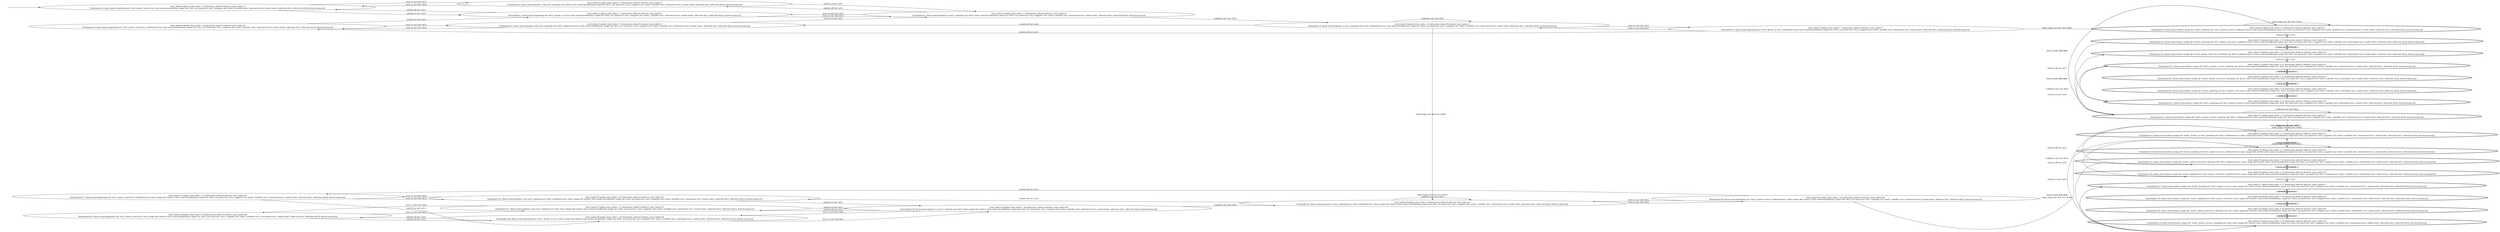 digraph {
rankdir="LR"
s0[label="state_index=0 global_state_index = 0 abstraction_index=0 abstract_state_index=0
State(index=0, fluent atoms=[(pointing sat1 dir1), (power_avail sat1)], static atoms=[(calibration_target ins1 dir2), (on_board ins1 sat1), (supports ins1 mod1), (satellite sat1), (instrument ins1), (mode mod1), (direction dir1), (direction dir2)], derived atoms=[])
"]
s1[label="state_index=1 global_state_index = 1 abstraction_index=0 abstract_state_index=1
State(index=1, fluent atoms=[(pointing sat1 dir1), (power_on ins1)], static atoms=[(calibration_target ins1 dir2), (on_board ins1 sat1), (supports ins1 mod1), (satellite sat1), (instrument ins1), (mode mod1), (direction dir1), (direction dir2)], derived atoms=[])
"]
s2[label="state_index=2 global_state_index = 2 abstraction_index=0 abstract_state_index=2
State(index=2, fluent atoms=[(power_avail sat1), (pointing sat1 dir2)], static atoms=[(calibration_target ins1 dir2), (on_board ins1 sat1), (supports ins1 mod1), (satellite sat1), (instrument ins1), (mode mod1), (direction dir1), (direction dir2)], derived atoms=[])
"]
s3[label="state_index=3 global_state_index = 3 abstraction_index=0 abstract_state_index=3
State(index=3, fluent atoms=[(power_on ins1), (pointing sat1 dir2)], static atoms=[(calibration_target ins1 dir2), (on_board ins1 sat1), (supports ins1 mod1), (satellite sat1), (instrument ins1), (mode mod1), (direction dir1), (direction dir2)], derived atoms=[])
"]
s4[label="state_index=4 global_state_index = 4 abstraction_index=0 abstract_state_index=4
State(index=4, fluent atoms=[(power_on ins1), (pointing sat1 dir2), (calibrated ins1)], static atoms=[(calibration_target ins1 dir2), (on_board ins1 sat1), (supports ins1 mod1), (satellite sat1), (instrument ins1), (mode mod1), (direction dir1), (direction dir2)], derived atoms=[])
"]
s5[label="state_index=5 global_state_index = 5 abstraction_index=0 abstract_state_index=5
State(index=5, fluent atoms=[(power_avail sat1), (pointing sat1 dir2), (calibrated ins1)], static atoms=[(calibration_target ins1 dir2), (on_board ins1 sat1), (supports ins1 mod1), (satellite sat1), (instrument ins1), (mode mod1), (direction dir1), (direction dir2)], derived atoms=[])
"]
s6[label="state_index=6 global_state_index = 6 abstraction_index=0 abstract_state_index=6
State(index=6, fluent atoms=[(power_on ins1), (pointing sat1 dir2), (calibrated ins1), (have_image dir2 mod1)], static atoms=[(calibration_target ins1 dir2), (on_board ins1 sat1), (supports ins1 mod1), (satellite sat1), (instrument ins1), (mode mod1), (direction dir1), (direction dir2)], derived atoms=[])
"]
s7[label="state_index=7 global_state_index = 7 abstraction_index=0 abstract_state_index=7
State(index=7, fluent atoms=[(pointing sat1 dir1), (power_on ins1), (calibrated ins1)], static atoms=[(calibration_target ins1 dir2), (on_board ins1 sat1), (supports ins1 mod1), (satellite sat1), (instrument ins1), (mode mod1), (direction dir1), (direction dir2)], derived atoms=[])
"]
s8[label="state_index=8 global_state_index = 8 abstraction_index=0 abstract_state_index=8
State(index=8, fluent atoms=[(pointing sat1 dir1), (power_avail sat1), (calibrated ins1)], static atoms=[(calibration_target ins1 dir2), (on_board ins1 sat1), (supports ins1 mod1), (satellite sat1), (instrument ins1), (mode mod1), (direction dir1), (direction dir2)], derived atoms=[])
"]
s9[peripheries=2,label="state_index=9 global_state_index = 9 abstraction_index=0 abstract_state_index=9
State(index=9, fluent atoms=[(have_image dir1 mod1), (pointing sat1 dir1), (power_on ins1), (calibrated ins1)], static atoms=[(calibration_target ins1 dir2), (on_board ins1 sat1), (supports ins1 mod1), (satellite sat1), (instrument ins1), (mode mod1), (direction dir1), (direction dir2)], derived atoms=[])
"]
s10[peripheries=2,label="state_index=10 global_state_index = 10 abstraction_index=0 abstract_state_index=10
State(index=10, fluent atoms=[(have_image dir1 mod1), (pointing sat1 dir1), (power_avail sat1), (calibrated ins1)], static atoms=[(calibration_target ins1 dir2), (on_board ins1 sat1), (supports ins1 mod1), (satellite sat1), (instrument ins1), (mode mod1), (direction dir1), (direction dir2)], derived atoms=[])
"]
s11[peripheries=2,label="state_index=11 global_state_index = 11 abstraction_index=0 abstract_state_index=11
State(index=11, fluent atoms=[(have_image dir1 mod1), (power_on ins1), (pointing sat1 dir2), (calibrated ins1)], static atoms=[(calibration_target ins1 dir2), (on_board ins1 sat1), (supports ins1 mod1), (satellite sat1), (instrument ins1), (mode mod1), (direction dir1), (direction dir2)], derived atoms=[])
"]
s12[peripheries=2,label="state_index=12 global_state_index = 12 abstraction_index=0 abstract_state_index=12
State(index=12, fluent atoms=[(have_image dir1 mod1), (power_avail sat1), (pointing sat1 dir2), (calibrated ins1)], static atoms=[(calibration_target ins1 dir2), (on_board ins1 sat1), (supports ins1 mod1), (satellite sat1), (instrument ins1), (mode mod1), (direction dir1), (direction dir2)], derived atoms=[])
"]
s13[peripheries=2,label="state_index=13 global_state_index = 13 abstraction_index=0 abstract_state_index=13
State(index=13, fluent atoms=[(have_image dir1 mod1), (power_on ins1), (pointing sat1 dir2), (calibrated ins1), (have_image dir2 mod1)], static atoms=[(calibration_target ins1 dir2), (on_board ins1 sat1), (supports ins1 mod1), (satellite sat1), (instrument ins1), (mode mod1), (direction dir1), (direction dir2)], derived atoms=[])
"]
s14[peripheries=2,label="state_index=14 global_state_index = 14 abstraction_index=0 abstract_state_index=14
State(index=14, fluent atoms=[(have_image dir1 mod1), (power_avail sat1), (pointing sat1 dir2), (calibrated ins1), (have_image dir2 mod1)], static atoms=[(calibration_target ins1 dir2), (on_board ins1 sat1), (supports ins1 mod1), (satellite sat1), (instrument ins1), (mode mod1), (direction dir1), (direction dir2)], derived atoms=[])
"]
s15[peripheries=2,label="state_index=15 global_state_index = 15 abstraction_index=0 abstract_state_index=15
State(index=15, fluent atoms=[(have_image dir1 mod1), (pointing sat1 dir1), (power_on ins1), (calibrated ins1), (have_image dir2 mod1)], static atoms=[(calibration_target ins1 dir2), (on_board ins1 sat1), (supports ins1 mod1), (satellite sat1), (instrument ins1), (mode mod1), (direction dir1), (direction dir2)], derived atoms=[])
"]
s16[peripheries=2,label="state_index=16 global_state_index = 16 abstraction_index=0 abstract_state_index=16
State(index=16, fluent atoms=[(have_image dir1 mod1), (pointing sat1 dir1), (power_avail sat1), (calibrated ins1), (have_image dir2 mod1)], static atoms=[(calibration_target ins1 dir2), (on_board ins1 sat1), (supports ins1 mod1), (satellite sat1), (instrument ins1), (mode mod1), (direction dir1), (direction dir2)], derived atoms=[])
"]
s17[peripheries=2,label="state_index=17 global_state_index = 17 abstraction_index=0 abstract_state_index=17
State(index=17, fluent atoms=[(have_image dir1 mod1), (pointing sat1 dir1), (power_on ins1), (have_image dir2 mod1)], static atoms=[(calibration_target ins1 dir2), (on_board ins1 sat1), (supports ins1 mod1), (satellite sat1), (instrument ins1), (mode mod1), (direction dir1), (direction dir2)], derived atoms=[])
"]
s18[peripheries=2,label="state_index=18 global_state_index = 18 abstraction_index=0 abstract_state_index=18
State(index=18, fluent atoms=[(have_image dir1 mod1), (pointing sat1 dir1), (power_avail sat1), (have_image dir2 mod1)], static atoms=[(calibration_target ins1 dir2), (on_board ins1 sat1), (supports ins1 mod1), (satellite sat1), (instrument ins1), (mode mod1), (direction dir1), (direction dir2)], derived atoms=[])
"]
s19[peripheries=2,label="state_index=19 global_state_index = 19 abstraction_index=0 abstract_state_index=19
State(index=19, fluent atoms=[(have_image dir1 mod1), (power_on ins1), (pointing sat1 dir2), (have_image dir2 mod1)], static atoms=[(calibration_target ins1 dir2), (on_board ins1 sat1), (supports ins1 mod1), (satellite sat1), (instrument ins1), (mode mod1), (direction dir1), (direction dir2)], derived atoms=[])
"]
s20[peripheries=2,label="state_index=20 global_state_index = 20 abstraction_index=0 abstract_state_index=20
State(index=20, fluent atoms=[(have_image dir1 mod1), (power_avail sat1), (pointing sat1 dir2), (have_image dir2 mod1)], static atoms=[(calibration_target ins1 dir2), (on_board ins1 sat1), (supports ins1 mod1), (satellite sat1), (instrument ins1), (mode mod1), (direction dir1), (direction dir2)], derived atoms=[])
"]
s21[peripheries=2,label="state_index=21 global_state_index = 21 abstraction_index=0 abstract_state_index=21
State(index=21, fluent atoms=[(have_image dir1 mod1), (power_on ins1), (pointing sat1 dir2)], static atoms=[(calibration_target ins1 dir2), (on_board ins1 sat1), (supports ins1 mod1), (satellite sat1), (instrument ins1), (mode mod1), (direction dir1), (direction dir2)], derived atoms=[])
"]
s22[peripheries=2,label="state_index=22 global_state_index = 22 abstraction_index=0 abstract_state_index=22
State(index=22, fluent atoms=[(have_image dir1 mod1), (power_avail sat1), (pointing sat1 dir2)], static atoms=[(calibration_target ins1 dir2), (on_board ins1 sat1), (supports ins1 mod1), (satellite sat1), (instrument ins1), (mode mod1), (direction dir1), (direction dir2)], derived atoms=[])
"]
s23[peripheries=2,label="state_index=23 global_state_index = 23 abstraction_index=0 abstract_state_index=23
State(index=23, fluent atoms=[(have_image dir1 mod1), (pointing sat1 dir1), (power_on ins1)], static atoms=[(calibration_target ins1 dir2), (on_board ins1 sat1), (supports ins1 mod1), (satellite sat1), (instrument ins1), (mode mod1), (direction dir1), (direction dir2)], derived atoms=[])
"]
s24[peripheries=2,label="state_index=24 global_state_index = 24 abstraction_index=0 abstract_state_index=24
State(index=24, fluent atoms=[(have_image dir1 mod1), (pointing sat1 dir1), (power_avail sat1)], static atoms=[(calibration_target ins1 dir2), (on_board ins1 sat1), (supports ins1 mod1), (satellite sat1), (instrument ins1), (mode mod1), (direction dir1), (direction dir2)], derived atoms=[])
"]
s25[label="state_index=25 global_state_index = 25 abstraction_index=0 abstract_state_index=25
State(index=25, fluent atoms=[(power_avail sat1), (pointing sat1 dir2), (calibrated ins1), (have_image dir2 mod1)], static atoms=[(calibration_target ins1 dir2), (on_board ins1 sat1), (supports ins1 mod1), (satellite sat1), (instrument ins1), (mode mod1), (direction dir1), (direction dir2)], derived atoms=[])
"]
s26[label="state_index=26 global_state_index = 26 abstraction_index=0 abstract_state_index=26
State(index=26, fluent atoms=[(pointing sat1 dir1), (power_on ins1), (calibrated ins1), (have_image dir2 mod1)], static atoms=[(calibration_target ins1 dir2), (on_board ins1 sat1), (supports ins1 mod1), (satellite sat1), (instrument ins1), (mode mod1), (direction dir1), (direction dir2)], derived atoms=[])
"]
s27[label="state_index=27 global_state_index = 27 abstraction_index=0 abstract_state_index=27
State(index=27, fluent atoms=[(pointing sat1 dir1), (power_avail sat1), (calibrated ins1), (have_image dir2 mod1)], static atoms=[(calibration_target ins1 dir2), (on_board ins1 sat1), (supports ins1 mod1), (satellite sat1), (instrument ins1), (mode mod1), (direction dir1), (direction dir2)], derived atoms=[])
"]
s28[label="state_index=28 global_state_index = 28 abstraction_index=0 abstract_state_index=28
State(index=28, fluent atoms=[(pointing sat1 dir1), (power_on ins1), (have_image dir2 mod1)], static atoms=[(calibration_target ins1 dir2), (on_board ins1 sat1), (supports ins1 mod1), (satellite sat1), (instrument ins1), (mode mod1), (direction dir1), (direction dir2)], derived atoms=[])
"]
s29[label="state_index=29 global_state_index = 29 abstraction_index=0 abstract_state_index=29
State(index=29, fluent atoms=[(pointing sat1 dir1), (power_avail sat1), (have_image dir2 mod1)], static atoms=[(calibration_target ins1 dir2), (on_board ins1 sat1), (supports ins1 mod1), (satellite sat1), (instrument ins1), (mode mod1), (direction dir1), (direction dir2)], derived atoms=[])
"]
s30[label="state_index=30 global_state_index = 30 abstraction_index=0 abstract_state_index=30
State(index=30, fluent atoms=[(power_on ins1), (pointing sat1 dir2), (have_image dir2 mod1)], static atoms=[(calibration_target ins1 dir2), (on_board ins1 sat1), (supports ins1 mod1), (satellite sat1), (instrument ins1), (mode mod1), (direction dir1), (direction dir2)], derived atoms=[])
"]
s31[label="state_index=31 global_state_index = 31 abstraction_index=0 abstract_state_index=31
State(index=31, fluent atoms=[(power_avail sat1), (pointing sat1 dir2), (have_image dir2 mod1)], static atoms=[(calibration_target ins1 dir2), (on_board ins1 sat1), (supports ins1 mod1), (satellite sat1), (instrument ins1), (mode mod1), (direction dir1), (direction dir2)], derived atoms=[])
"]
Dangling [ label = "", style = invis ]
{ rank = same; Dangling }
Dangling -> s0
{ rank = same; s0,s8,s27,s29}
{ rank = same; s1,s2,s5,s25,s28,s31}
{ rank = same; s3,s30}
{ rank = same; s4,s6}
{ rank = same; s7,s26}
{ rank = same; s9,s10,s11,s12,s13,s14,s15,s16,s17,s18,s19,s20,s21,s22,s23,s24}
s0->s1 [label="(switch_on ins1 sat1)
"]
s0->s2 [label="(turn_to sat1 dir2 dir1)
"]
s1->s0 [label="(switch_off ins1 sat1)
"]
s1->s3 [label="(turn_to sat1 dir2 dir1)
"]
s2->s0 [label="(turn_to sat1 dir1 dir2)
"]
s2->s3 [label="(switch_on ins1 sat1)
"]
s3->s1 [label="(turn_to sat1 dir1 dir2)
"]
s3->s2 [label="(switch_off ins1 sat1)
"]
s3->s4 [label="(calibrate sat1 ins1 dir2)
"]
s4->s4 [label="(calibrate sat1 ins1 dir2)
"]
s4->s5 [label="(switch_off ins1 sat1)
"]
s4->s6 [label="(take_image sat1 dir2 ins1 mod1)
"]
s4->s7 [label="(turn_to sat1 dir1 dir2)
"]
s5->s3 [label="(switch_on ins1 sat1)
"]
s5->s8 [label="(turn_to sat1 dir1 dir2)
"]
s6->s6 [label="(take_image sat1 dir2 ins1 mod1)
(calibrate sat1 ins1 dir2)
"]
s6->s25 [label="(switch_off ins1 sat1)
"]
s6->s26 [label="(turn_to sat1 dir1 dir2)
"]
s7->s4 [label="(turn_to sat1 dir2 dir1)
"]
s7->s8 [label="(switch_off ins1 sat1)
"]
s7->s9 [label="(take_image sat1 dir1 ins1 mod1)
"]
s8->s1 [label="(switch_on ins1 sat1)
"]
s8->s5 [label="(turn_to sat1 dir2 dir1)
"]
s9->s9 [label="(take_image sat1 dir1 ins1 mod1)
"]
s9->s10 [label="(switch_off ins1 sat1)
"]
s9->s11 [label="(turn_to sat1 dir2 dir1)
"]
s10->s12 [label="(turn_to sat1 dir2 dir1)
"]
s10->s23 [label="(switch_on ins1 sat1)
"]
s11->s9 [label="(turn_to sat1 dir1 dir2)
"]
s11->s11 [label="(calibrate sat1 ins1 dir2)
"]
s11->s12 [label="(switch_off ins1 sat1)
"]
s11->s13 [label="(take_image sat1 dir2 ins1 mod1)
"]
s12->s10 [label="(turn_to sat1 dir1 dir2)
"]
s12->s21 [label="(switch_on ins1 sat1)
"]
s13->s13 [label="(calibrate sat1 ins1 dir2)
(take_image sat1 dir2 ins1 mod1)
"]
s13->s14 [label="(switch_off ins1 sat1)
"]
s13->s15 [label="(turn_to sat1 dir1 dir2)
"]
s14->s16 [label="(turn_to sat1 dir1 dir2)
"]
s14->s19 [label="(switch_on ins1 sat1)
"]
s15->s13 [label="(turn_to sat1 dir2 dir1)
"]
s15->s15 [label="(take_image sat1 dir1 ins1 mod1)
"]
s15->s16 [label="(switch_off ins1 sat1)
"]
s16->s14 [label="(turn_to sat1 dir2 dir1)
"]
s16->s17 [label="(switch_on ins1 sat1)
"]
s17->s18 [label="(switch_off ins1 sat1)
"]
s17->s19 [label="(turn_to sat1 dir2 dir1)
"]
s18->s17 [label="(switch_on ins1 sat1)
"]
s18->s20 [label="(turn_to sat1 dir2 dir1)
"]
s19->s13 [label="(calibrate sat1 ins1 dir2)
"]
s19->s17 [label="(turn_to sat1 dir1 dir2)
"]
s19->s20 [label="(switch_off ins1 sat1)
"]
s20->s18 [label="(turn_to sat1 dir1 dir2)
"]
s20->s19 [label="(switch_on ins1 sat1)
"]
s21->s11 [label="(calibrate sat1 ins1 dir2)
"]
s21->s22 [label="(switch_off ins1 sat1)
"]
s21->s23 [label="(turn_to sat1 dir1 dir2)
"]
s22->s21 [label="(switch_on ins1 sat1)
"]
s22->s24 [label="(turn_to sat1 dir1 dir2)
"]
s23->s21 [label="(turn_to sat1 dir2 dir1)
"]
s23->s24 [label="(switch_off ins1 sat1)
"]
s24->s22 [label="(turn_to sat1 dir2 dir1)
"]
s24->s23 [label="(switch_on ins1 sat1)
"]
s25->s27 [label="(turn_to sat1 dir1 dir2)
"]
s25->s30 [label="(switch_on ins1 sat1)
"]
s26->s6 [label="(turn_to sat1 dir2 dir1)
"]
s26->s15 [label="(take_image sat1 dir1 ins1 mod1)
"]
s26->s27 [label="(switch_off ins1 sat1)
"]
s27->s25 [label="(turn_to sat1 dir2 dir1)
"]
s27->s28 [label="(switch_on ins1 sat1)
"]
s28->s29 [label="(switch_off ins1 sat1)
"]
s28->s30 [label="(turn_to sat1 dir2 dir1)
"]
s29->s28 [label="(switch_on ins1 sat1)
"]
s29->s31 [label="(turn_to sat1 dir2 dir1)
"]
s30->s6 [label="(calibrate sat1 ins1 dir2)
"]
s30->s28 [label="(turn_to sat1 dir1 dir2)
"]
s30->s31 [label="(switch_off ins1 sat1)
"]
s31->s29 [label="(turn_to sat1 dir1 dir2)
"]
s31->s30 [label="(switch_on ins1 sat1)
"]
}

